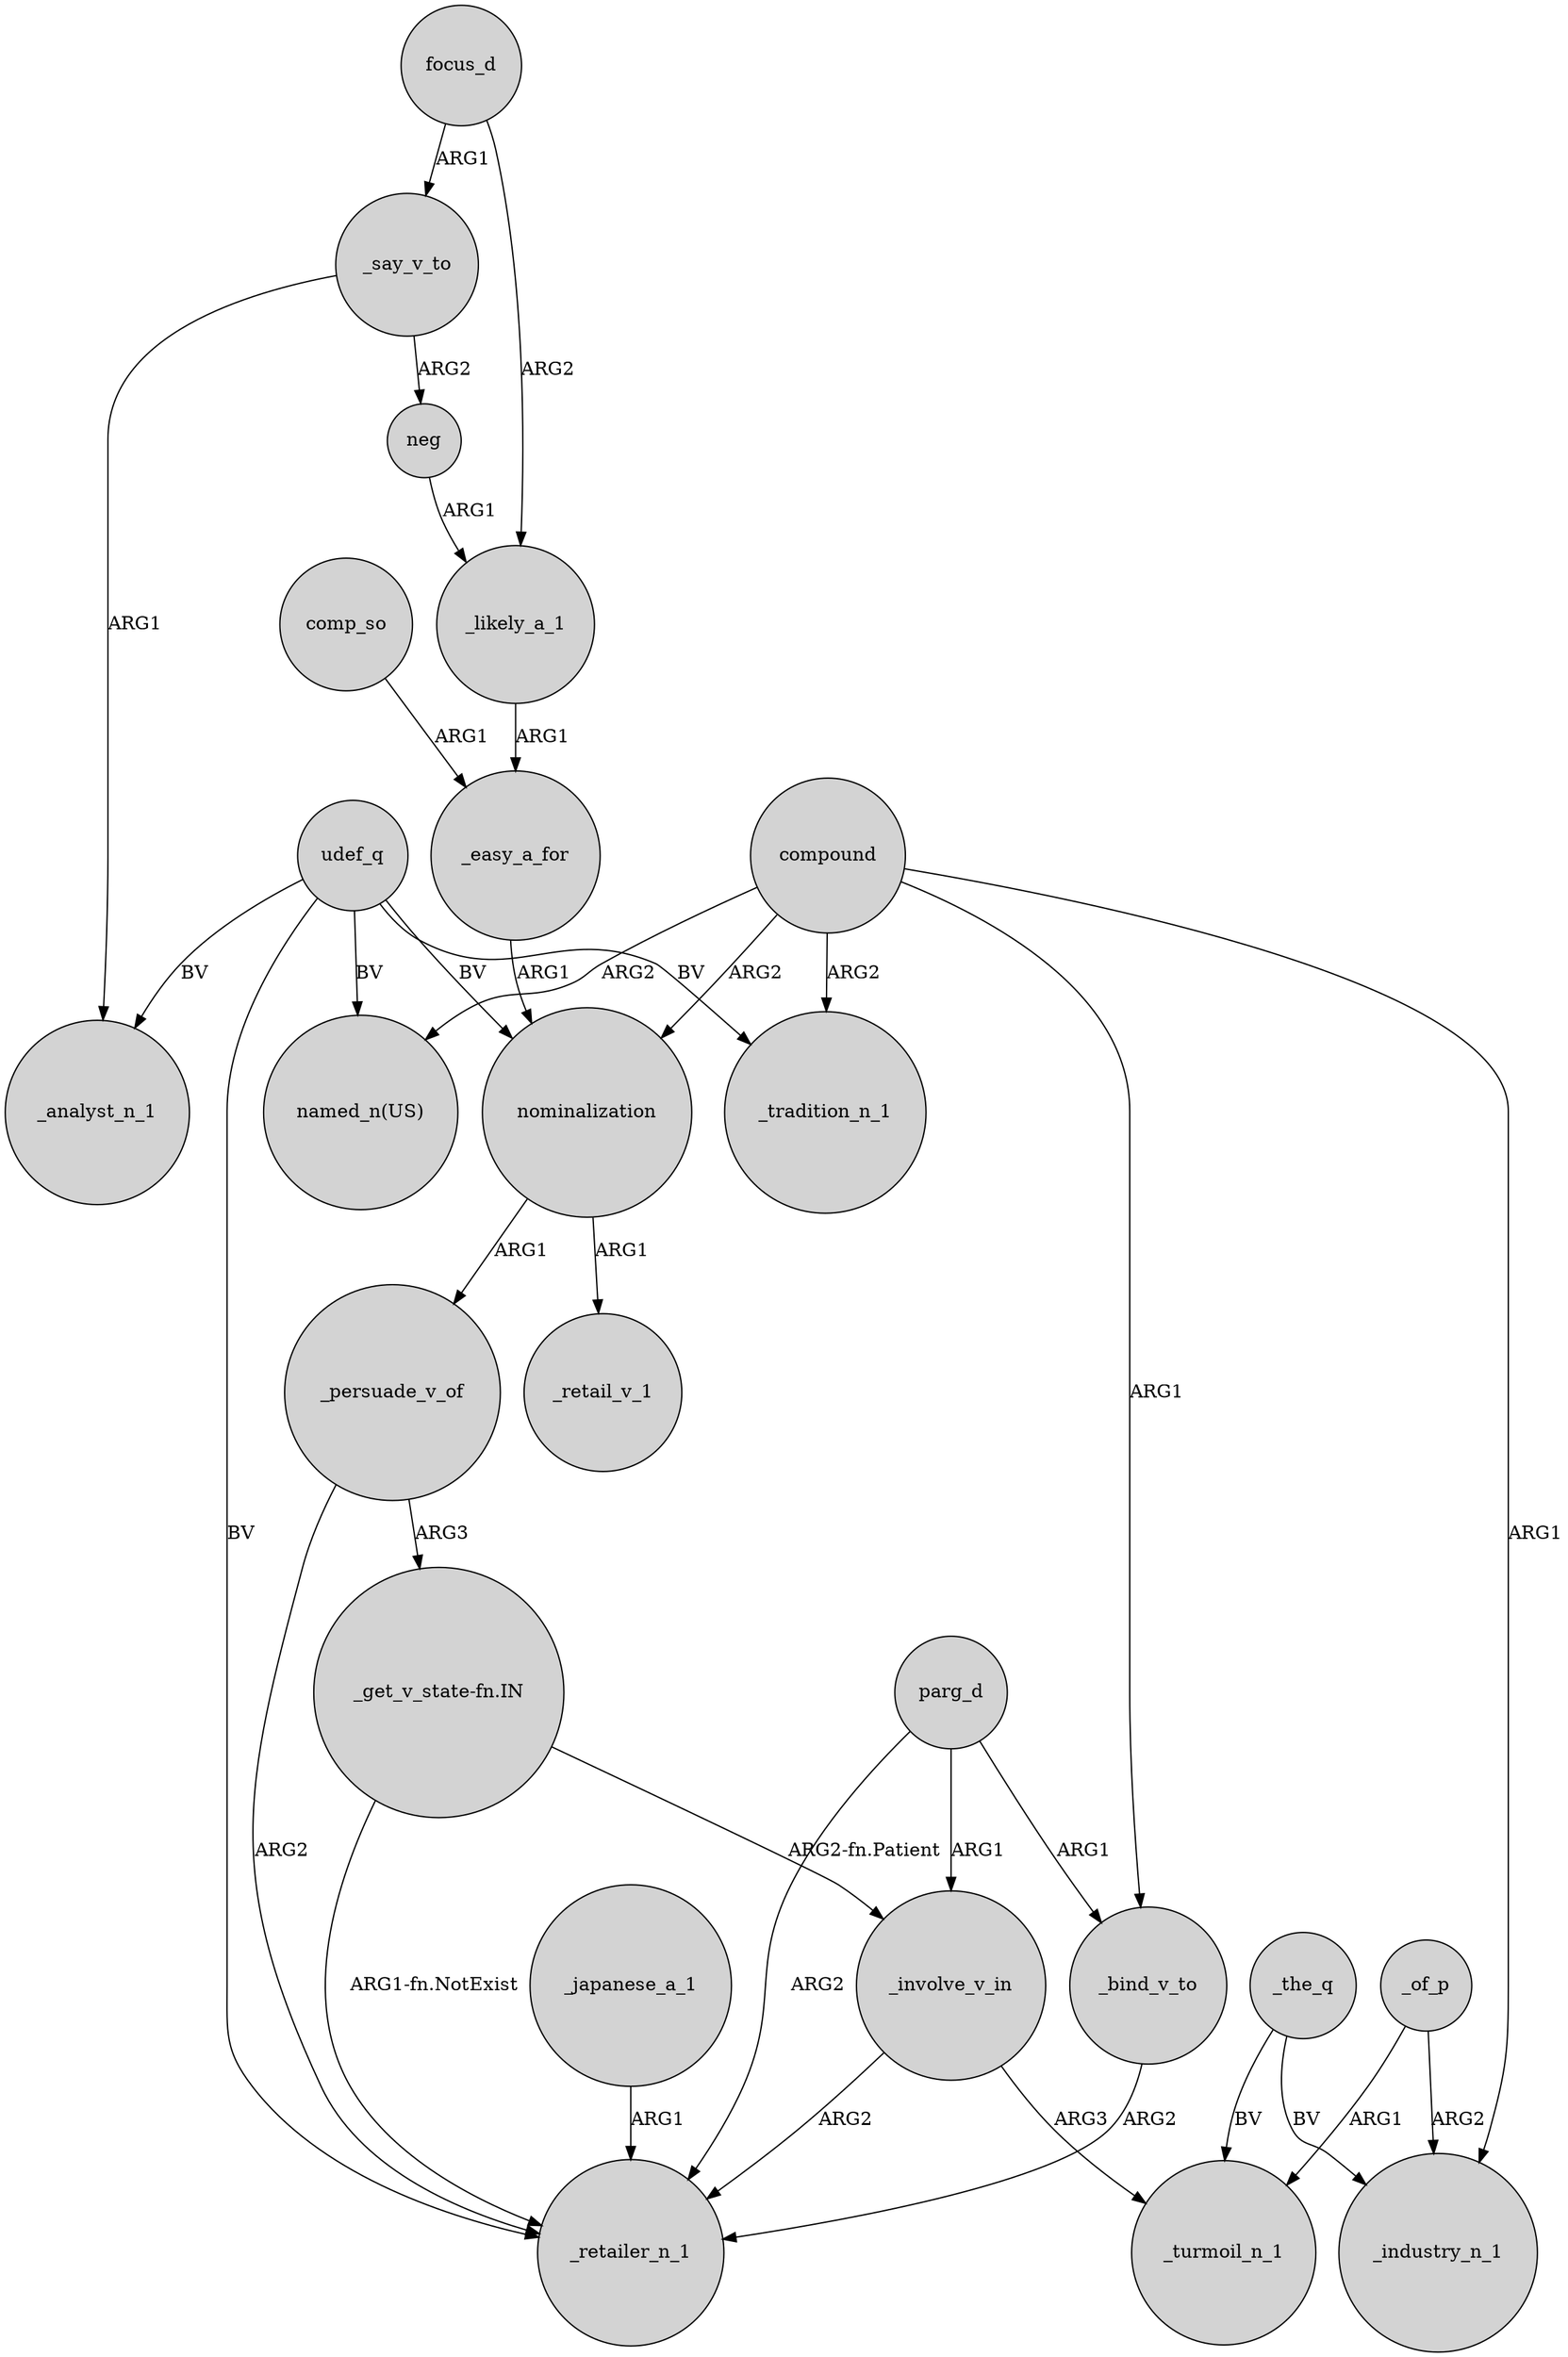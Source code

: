 digraph {
	node [shape=circle style=filled]
	_easy_a_for -> nominalization [label=ARG1]
	focus_d -> _likely_a_1 [label=ARG2]
	_the_q -> _turmoil_n_1 [label=BV]
	udef_q -> "named_n(US)" [label=BV]
	"_get_v_state-fn.IN" -> _retailer_n_1 [label="ARG1-fn.NotExist"]
	parg_d -> _bind_v_to [label=ARG1]
	udef_q -> _tradition_n_1 [label=BV]
	_involve_v_in -> _retailer_n_1 [label=ARG2]
	_say_v_to -> neg [label=ARG2]
	nominalization -> _retail_v_1 [label=ARG1]
	_japanese_a_1 -> _retailer_n_1 [label=ARG1]
	compound -> _industry_n_1 [label=ARG1]
	compound -> _bind_v_to [label=ARG1]
	"_get_v_state-fn.IN" -> _involve_v_in [label="ARG2-fn.Patient"]
	compound -> nominalization [label=ARG2]
	_the_q -> _industry_n_1 [label=BV]
	_involve_v_in -> _turmoil_n_1 [label=ARG3]
	compound -> "named_n(US)" [label=ARG2]
	_of_p -> _industry_n_1 [label=ARG2]
	_of_p -> _turmoil_n_1 [label=ARG1]
	comp_so -> _easy_a_for [label=ARG1]
	_persuade_v_of -> "_get_v_state-fn.IN" [label=ARG3]
	neg -> _likely_a_1 [label=ARG1]
	udef_q -> nominalization [label=BV]
	nominalization -> _persuade_v_of [label=ARG1]
	parg_d -> _involve_v_in [label=ARG1]
	_likely_a_1 -> _easy_a_for [label=ARG1]
	udef_q -> _retailer_n_1 [label=BV]
	_persuade_v_of -> _retailer_n_1 [label=ARG2]
	compound -> _tradition_n_1 [label=ARG2]
	parg_d -> _retailer_n_1 [label=ARG2]
	_bind_v_to -> _retailer_n_1 [label=ARG2]
	udef_q -> _analyst_n_1 [label=BV]
	_say_v_to -> _analyst_n_1 [label=ARG1]
	focus_d -> _say_v_to [label=ARG1]
}
